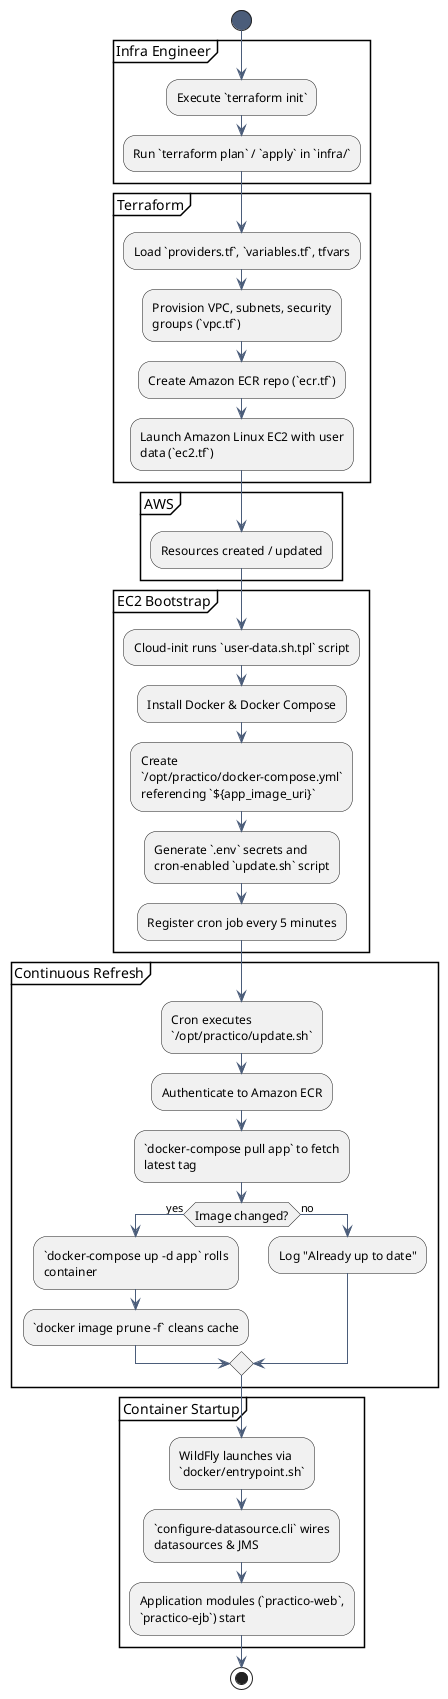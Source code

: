 @startuml InfrastructureAutomation
skinparam backgroundColor #ffffff
skinparam activity {
  ArrowColor #4b5d7a
  FontName Helvetica
  FontSize 12
  StartColor #4b5d7a
  EndColor #4b5d7a
  BarColor #4b5d7a
}
skinparam wrapWidth 220
skinparam maxMessageSize 280

start

partition "Infra Engineer" {
  :Execute `terraform init`;
  :Run `terraform plan` / `apply` in `infra/`;
}

partition "Terraform" {
  :Load `providers.tf`, `variables.tf`, tfvars;
  :Provision VPC, subnets, security groups (`vpc.tf`);
  :Create Amazon ECR repo (`ecr.tf`);
  :Launch Amazon Linux EC2 with user data (`ec2.tf`);
}

partition "AWS" {
  :Resources created / updated;
}

partition "EC2 Bootstrap" {
  :Cloud-init runs `user-data.sh.tpl` script;
  :Install Docker & Docker Compose;
  :Create `/opt/practico/docker-compose.yml` referencing `${app_image_uri}`;
  :Generate `.env` secrets and cron-enabled `update.sh` script;
  :Register cron job every 5 minutes;
}

partition "Continuous Refresh" {
  :Cron executes `/opt/practico/update.sh`;
  :Authenticate to Amazon ECR;
  :`docker-compose pull app` to fetch latest tag;
  if (Image changed?) then (yes)
    :`docker-compose up -d app` rolls container;
    :`docker image prune -f` cleans cache;
  else (no)
    :Log "Already up to date";
  endif
}

partition "Container Startup" {
  :WildFly launches via `docker/entrypoint.sh`;
  :`configure-datasource.cli` wires datasources & JMS;
  :Application modules (`practico-web`, `practico-ejb`) start;
}

stop

@enduml
